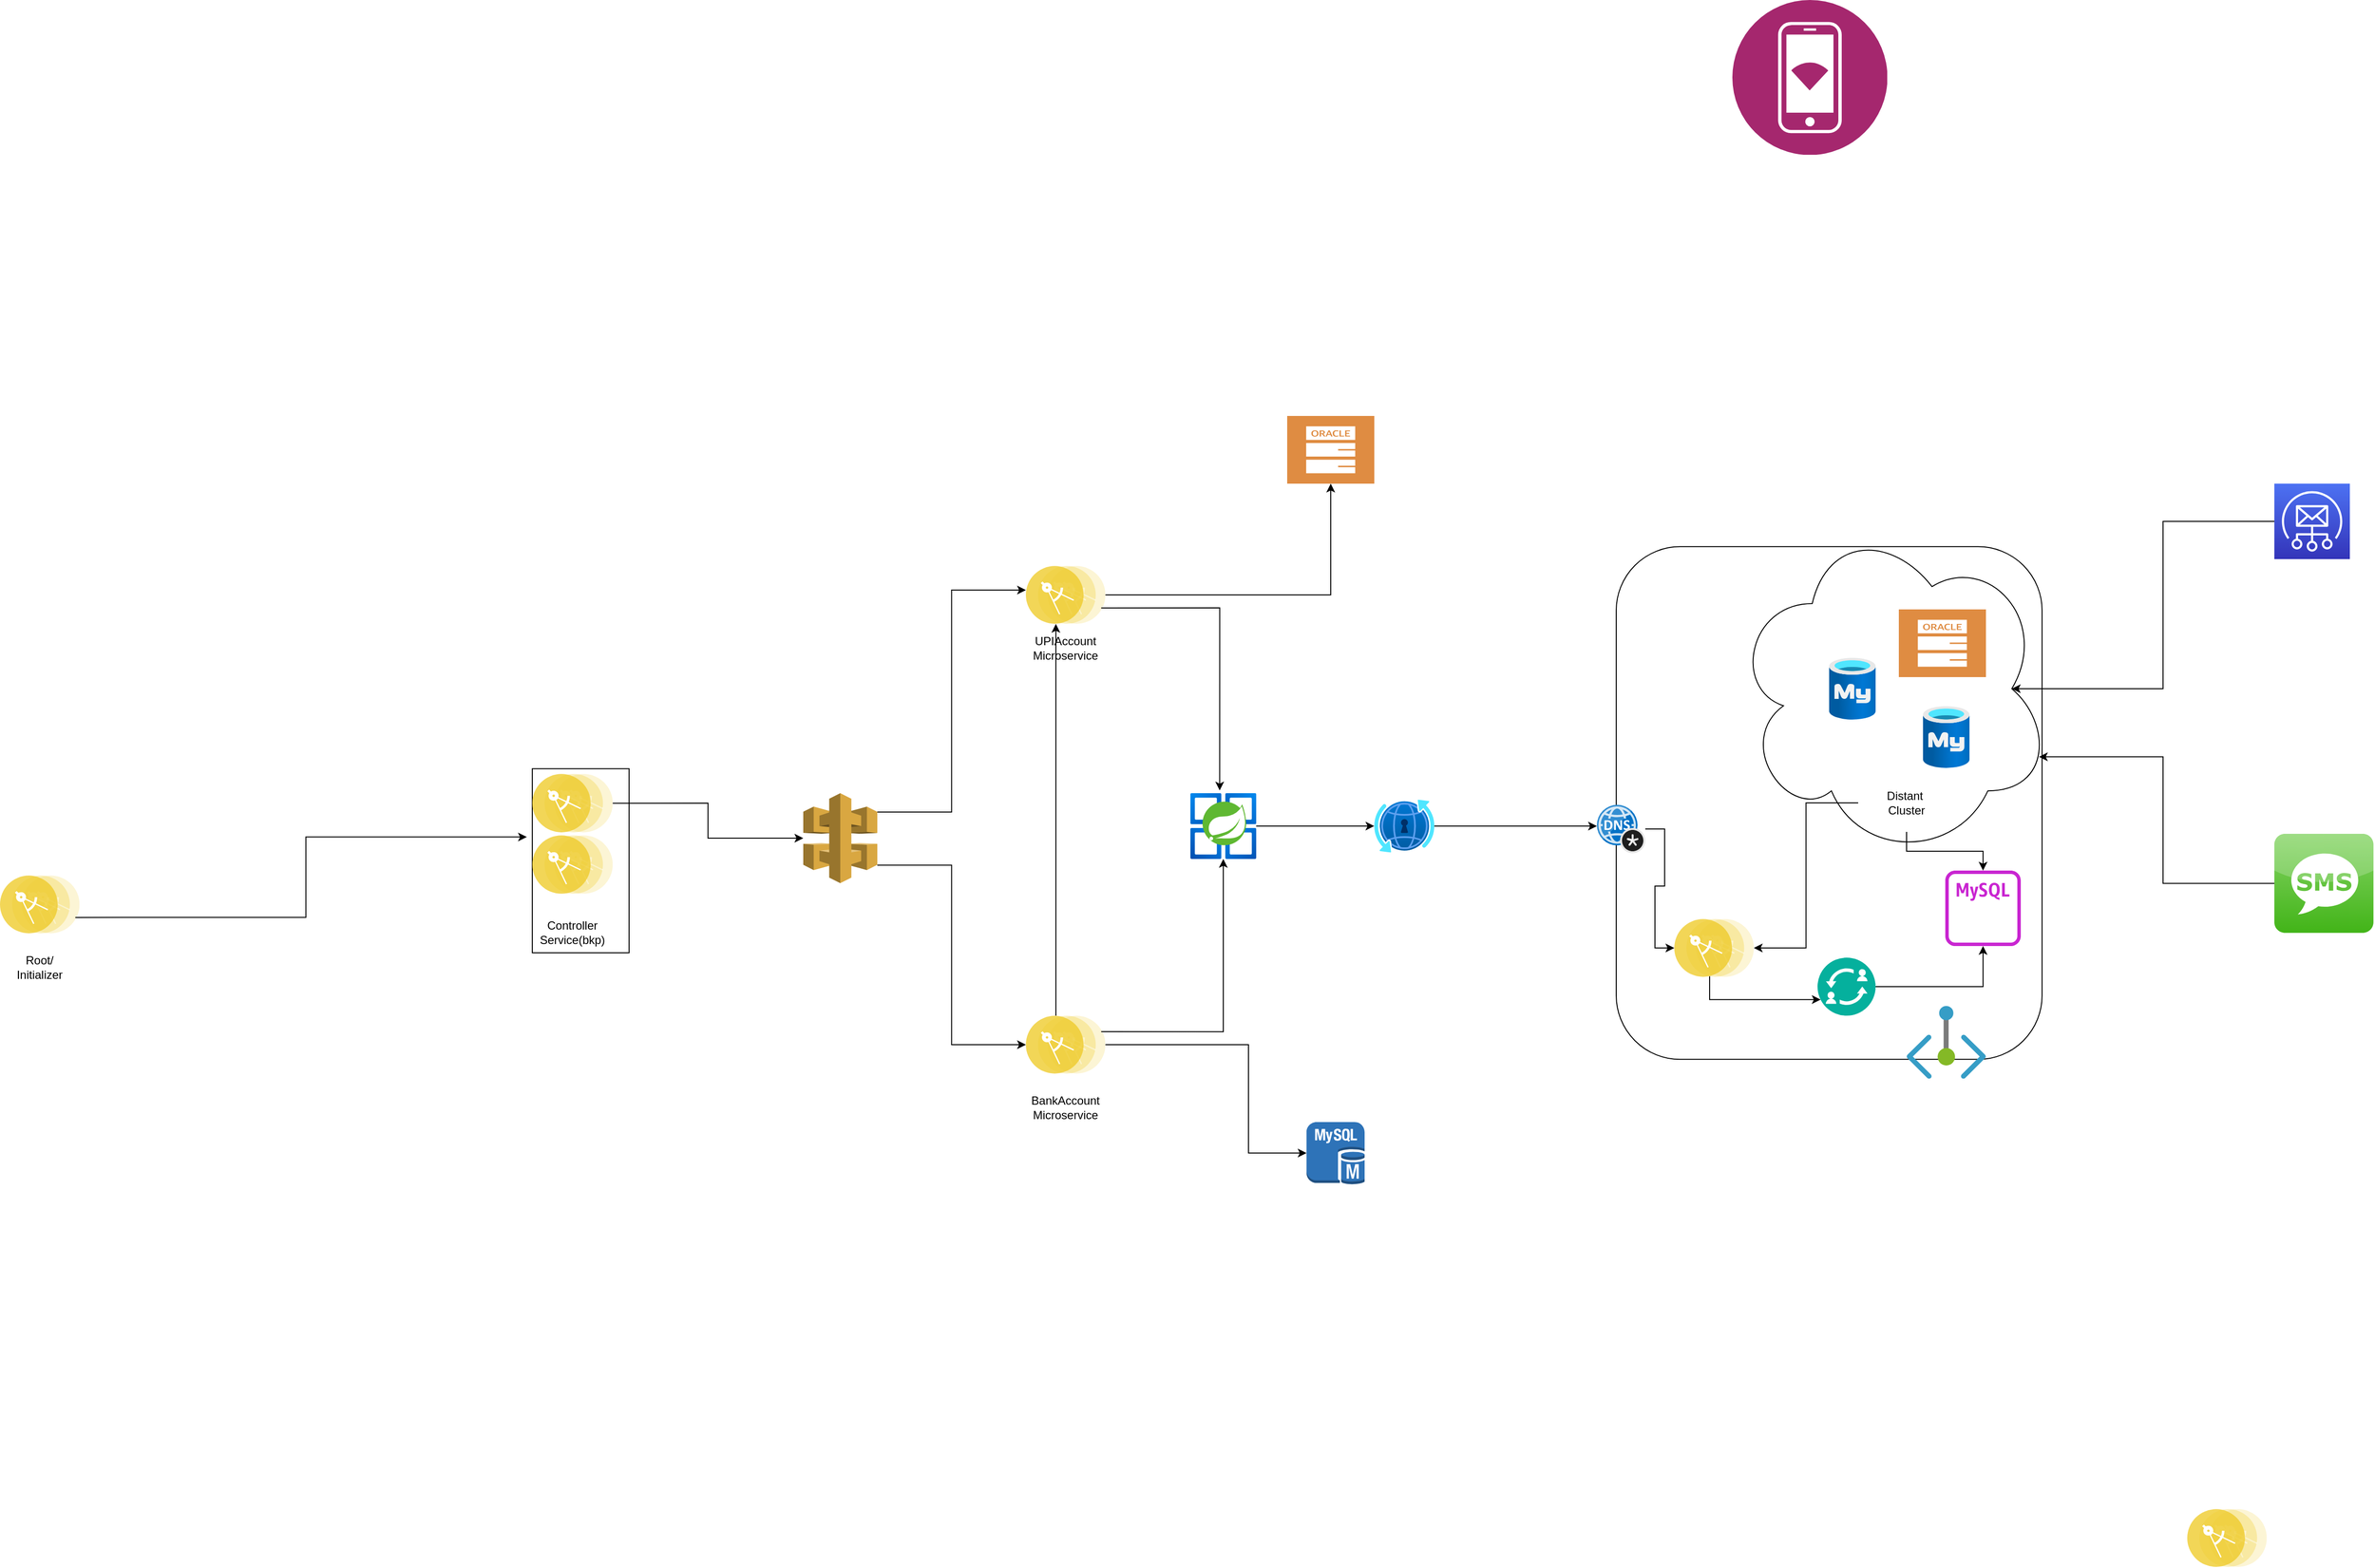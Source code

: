 <mxfile version="22.0.2" type="device">
  <diagram name="Page-1" id="8RWkLqyZKl_GUs2LjY9h">
    <mxGraphModel dx="4280" dy="3349" grid="1" gridSize="10" guides="1" tooltips="1" connect="1" arrows="1" fold="1" page="1" pageScale="1" pageWidth="827" pageHeight="1169" math="0" shadow="0">
      <root>
        <mxCell id="0" />
        <mxCell id="1" parent="0" />
        <mxCell id="c8ZAYchGEjXrifuaUR9K-16" value="" style="rounded=1;whiteSpace=wrap;html=1;movable=0;resizable=0;rotatable=0;deletable=0;editable=0;locked=1;connectable=0;" parent="1" vertex="1">
          <mxGeometry x="1130" y="185.17" width="440" height="530" as="geometry" />
        </mxCell>
        <mxCell id="c8ZAYchGEjXrifuaUR9K-5" style="edgeStyle=orthogonalEdgeStyle;rounded=0;orthogonalLoop=1;jettySize=auto;html=1;exitX=1;exitY=0.5;exitDx=0;exitDy=0;movable=0;resizable=0;rotatable=0;deletable=0;editable=0;locked=1;connectable=0;" parent="1" source="1-X1V24veuv_iXKHL1sz-1" target="1-X1V24veuv_iXKHL1sz-2" edge="1">
          <mxGeometry relative="1" as="geometry">
            <mxPoint x="740" y="230" as="targetPoint" />
          </mxGeometry>
        </mxCell>
        <mxCell id="1-X1V24veuv_iXKHL1sz-2" value="" style="sketch=0;pointerEvents=1;shadow=0;dashed=0;html=1;strokeColor=none;fillColor=#DF8C42;labelPosition=center;verticalLabelPosition=bottom;verticalAlign=top;align=center;outlineConnect=0;shape=mxgraph.veeam2.oracle_db;movable=0;resizable=0;rotatable=0;deletable=0;editable=0;locked=1;connectable=0;" parent="1" vertex="1">
          <mxGeometry x="790" y="50" width="90" height="70" as="geometry" />
        </mxCell>
        <mxCell id="1-X1V24veuv_iXKHL1sz-7" value="" style="group;movable=0;resizable=0;rotatable=0;deletable=0;editable=0;locked=1;connectable=0;" parent="1" vertex="1" connectable="0">
          <mxGeometry x="520" y="205" width="82.2" height="100" as="geometry" />
        </mxCell>
        <object label="" placeholders="1" UpiMicroService="UPI and Account mana" id="1-X1V24veuv_iXKHL1sz-1">
          <mxCell style="image;aspect=fixed;perimeter=ellipsePerimeter;html=1;align=center;shadow=0;dashed=0;fontColor=#4277BB;labelBackgroundColor=default;fontSize=12;spacingTop=3;image=img/lib/ibm/applications/microservice.svg;imageBackground=none;movable=0;resizable=0;rotatable=0;deletable=0;editable=0;locked=1;connectable=0;" parent="1-X1V24veuv_iXKHL1sz-7" vertex="1">
            <mxGeometry width="82.2" height="60" as="geometry" />
          </mxCell>
        </object>
        <mxCell id="1-X1V24veuv_iXKHL1sz-6" value="UPIAccount&lt;br&gt;Microservice" style="text;html=1;strokeColor=none;fillColor=none;align=center;verticalAlign=middle;whiteSpace=wrap;rounded=0;movable=0;resizable=0;rotatable=0;deletable=0;editable=0;locked=1;connectable=0;" parent="1-X1V24veuv_iXKHL1sz-7" vertex="1">
          <mxGeometry x="11.1" y="70" width="60" height="30" as="geometry" />
        </mxCell>
        <object label="" Port="8082&#xa;8082" id="1-X1V24veuv_iXKHL1sz-17">
          <mxCell style="group;movable=0;resizable=0;rotatable=0;deletable=0;editable=0;locked=1;connectable=0;" parent="1" vertex="1" connectable="0">
            <mxGeometry x="520" y="670" width="82.2" height="110" as="geometry" />
          </mxCell>
        </object>
        <mxCell id="1-X1V24veuv_iXKHL1sz-4" value="" style="image;aspect=fixed;perimeter=ellipsePerimeter;html=1;align=center;shadow=0;dashed=0;fontColor=#4277BB;labelBackgroundColor=default;fontSize=12;spacingTop=3;image=img/lib/ibm/applications/microservice.svg;movable=0;resizable=0;rotatable=0;deletable=0;editable=0;locked=1;connectable=0;" parent="1-X1V24veuv_iXKHL1sz-17" vertex="1">
          <mxGeometry width="82.2" height="60.0" as="geometry" />
        </mxCell>
        <mxCell id="1-X1V24veuv_iXKHL1sz-16" value="BankAccount&lt;br&gt;Microservice" style="text;html=1;strokeColor=none;fillColor=none;align=center;verticalAlign=middle;whiteSpace=wrap;rounded=0;movable=0;resizable=0;rotatable=0;deletable=0;editable=0;locked=1;connectable=0;" parent="1-X1V24veuv_iXKHL1sz-17" vertex="1">
          <mxGeometry x="11.1" y="80" width="60.0" height="30" as="geometry" />
        </mxCell>
        <mxCell id="1-X1V24veuv_iXKHL1sz-19" value="" style="outlineConnect=0;dashed=0;verticalLabelPosition=bottom;verticalAlign=top;align=center;html=1;shape=mxgraph.aws3.mysql_db_instance;fillColor=#2E73B8;gradientColor=none;movable=0;resizable=0;rotatable=0;deletable=0;editable=0;locked=1;connectable=0;" parent="1" vertex="1">
          <mxGeometry x="810" y="780" width="60" height="64.5" as="geometry" />
        </mxCell>
        <mxCell id="1-X1V24veuv_iXKHL1sz-24" style="edgeStyle=orthogonalEdgeStyle;rounded=0;orthogonalLoop=1;jettySize=auto;html=1;exitX=1;exitY=0.5;exitDx=0;exitDy=0;movable=0;resizable=0;rotatable=0;deletable=0;editable=0;locked=1;connectable=0;" parent="1" source="1-X1V24veuv_iXKHL1sz-4" target="1-X1V24veuv_iXKHL1sz-19" edge="1">
          <mxGeometry relative="1" as="geometry">
            <Array as="points">
              <mxPoint x="750" y="700" />
              <mxPoint x="750" y="812" />
            </Array>
          </mxGeometry>
        </mxCell>
        <mxCell id="izn5pz2SDdwjP5dMOEnq-3" value="" style="group;movable=0;resizable=0;rotatable=0;deletable=0;editable=0;locked=1;connectable=0;" parent="1" vertex="1" connectable="0">
          <mxGeometry x="-540" y="525" width="82.2" height="120" as="geometry" />
        </mxCell>
        <mxCell id="izn5pz2SDdwjP5dMOEnq-1" value="" style="image;aspect=fixed;perimeter=ellipsePerimeter;html=1;align=center;shadow=0;dashed=0;fontColor=#4277BB;labelBackgroundColor=default;fontSize=12;spacingTop=3;image=img/lib/ibm/applications/microservice.svg;movable=0;resizable=0;rotatable=0;deletable=0;editable=0;locked=1;connectable=0;" parent="izn5pz2SDdwjP5dMOEnq-3" vertex="1">
          <mxGeometry width="82.2" height="60" as="geometry" />
        </mxCell>
        <mxCell id="izn5pz2SDdwjP5dMOEnq-2" value="Root/&lt;br&gt;Initializer" style="text;html=1;strokeColor=none;fillColor=none;align=center;verticalAlign=middle;whiteSpace=wrap;rounded=0;movable=0;resizable=0;rotatable=0;deletable=0;editable=0;locked=1;connectable=0;" parent="izn5pz2SDdwjP5dMOEnq-3" vertex="1">
          <mxGeometry x="11.1" y="80" width="60" height="30" as="geometry" />
        </mxCell>
        <mxCell id="izn5pz2SDdwjP5dMOEnq-12" value="" style="group;movable=0;resizable=0;rotatable=0;deletable=0;editable=0;locked=1;connectable=0;" parent="1" vertex="1" connectable="0">
          <mxGeometry x="10" y="420" width="100" height="185" as="geometry" />
        </mxCell>
        <mxCell id="izn5pz2SDdwjP5dMOEnq-9" value="" style="rounded=0;whiteSpace=wrap;html=1;container=0;movable=0;resizable=0;rotatable=0;deletable=0;editable=0;locked=1;connectable=0;" parent="izn5pz2SDdwjP5dMOEnq-12" vertex="1">
          <mxGeometry y="-5.286" width="100.0" height="190.286" as="geometry" />
        </mxCell>
        <mxCell id="izn5pz2SDdwjP5dMOEnq-4" value="" style="image;aspect=fixed;perimeter=ellipsePerimeter;html=1;align=center;shadow=0;dashed=0;fontColor=#4277BB;labelBackgroundColor=default;fontSize=12;spacingTop=3;image=img/lib/ibm/applications/microservice.svg;movable=0;resizable=0;rotatable=0;deletable=0;editable=0;locked=1;connectable=0;container=0;" parent="izn5pz2SDdwjP5dMOEnq-12" vertex="1">
          <mxGeometry y="63.429" width="83.114" height="60.667" as="geometry" />
        </mxCell>
        <mxCell id="izn5pz2SDdwjP5dMOEnq-5" value="" style="image;aspect=fixed;perimeter=ellipsePerimeter;html=1;align=center;shadow=0;dashed=0;fontColor=#4277BB;labelBackgroundColor=default;fontSize=12;spacingTop=3;image=img/lib/ibm/applications/microservice.svg;movable=0;resizable=0;rotatable=0;deletable=0;editable=0;locked=1;connectable=0;container=0;" parent="izn5pz2SDdwjP5dMOEnq-12" vertex="1">
          <mxGeometry width="83.114" height="60.667" as="geometry" />
        </mxCell>
        <mxCell id="izn5pz2SDdwjP5dMOEnq-6" value="Controller&lt;br&gt;Service(bkp)" style="text;html=1;strokeColor=none;fillColor=none;align=center;verticalAlign=middle;whiteSpace=wrap;rounded=0;movable=0;resizable=0;rotatable=0;deletable=0;editable=0;locked=1;connectable=0;container=0;" parent="izn5pz2SDdwjP5dMOEnq-12" vertex="1">
          <mxGeometry x="11.223" y="148" width="60.667" height="31.714" as="geometry" />
        </mxCell>
        <mxCell id="c8ZAYchGEjXrifuaUR9K-1" style="edgeStyle=elbowEdgeStyle;rounded=0;orthogonalLoop=1;jettySize=auto;html=1;entryX=0.377;entryY=1;entryDx=0;entryDy=0;entryPerimeter=0;movable=0;resizable=0;rotatable=0;deletable=0;editable=0;locked=1;connectable=0;elbow=vertical;" parent="1" target="1-X1V24veuv_iXKHL1sz-1" edge="1">
          <mxGeometry relative="1" as="geometry">
            <mxPoint x="551" y="670" as="sourcePoint" />
          </mxGeometry>
        </mxCell>
        <mxCell id="c8ZAYchGEjXrifuaUR9K-17" style="edgeStyle=orthogonalEdgeStyle;rounded=0;orthogonalLoop=1;jettySize=auto;html=1;movable=0;resizable=0;rotatable=0;deletable=0;editable=0;locked=1;connectable=0;" parent="1" source="c8ZAYchGEjXrifuaUR9K-6" target="c8ZAYchGEjXrifuaUR9K-10" edge="1">
          <mxGeometry relative="1" as="geometry" />
        </mxCell>
        <mxCell id="c8ZAYchGEjXrifuaUR9K-6" value="" style="image;aspect=fixed;html=1;points=[];align=center;fontSize=12;image=img/lib/azure2/compute/Azure_Spring_Cloud.svg;movable=0;resizable=0;rotatable=0;deletable=0;editable=0;locked=1;connectable=0;" parent="1" vertex="1">
          <mxGeometry x="690" y="440" width="68" height="68" as="geometry" />
        </mxCell>
        <mxCell id="uEstEq5NjLI4VqeBIMS0-9" style="edgeStyle=orthogonalEdgeStyle;rounded=0;orthogonalLoop=1;jettySize=auto;html=1;entryX=0;entryY=0.5;entryDx=0;entryDy=0;movable=0;resizable=0;rotatable=0;deletable=0;editable=0;locked=1;connectable=0;" parent="1" source="c8ZAYchGEjXrifuaUR9K-9" target="uEstEq5NjLI4VqeBIMS0-8" edge="1">
          <mxGeometry relative="1" as="geometry" />
        </mxCell>
        <mxCell id="c8ZAYchGEjXrifuaUR9K-9" value="" style="image;sketch=0;aspect=fixed;html=1;points=[];align=center;fontSize=12;image=img/lib/mscae/DNS_Private_Zones.svg;movable=0;resizable=0;rotatable=0;deletable=0;editable=0;locked=1;connectable=0;" parent="1" vertex="1">
          <mxGeometry x="1110" y="452" width="50" height="50" as="geometry" />
        </mxCell>
        <mxCell id="c8ZAYchGEjXrifuaUR9K-10" value="" style="image;aspect=fixed;html=1;points=[];align=center;fontSize=12;image=img/lib/azure2/networking/DNS_Private_Resolver.svg;movable=0;resizable=0;rotatable=0;deletable=0;editable=0;locked=1;connectable=0;" parent="1" vertex="1">
          <mxGeometry x="880" y="446.64" width="62" height="54.71" as="geometry" />
        </mxCell>
        <mxCell id="c8ZAYchGEjXrifuaUR9K-11" value="" style="image;aspect=fixed;html=1;points=[];align=center;fontSize=12;image=img/lib/azure2/networking/Private_Endpoint.svg;movable=0;resizable=0;rotatable=0;deletable=0;editable=0;locked=1;connectable=0;" parent="1" vertex="1">
          <mxGeometry x="1430" y="660" width="82" height="75.17" as="geometry" />
        </mxCell>
        <mxCell id="c8ZAYchGEjXrifuaUR9K-18" style="edgeStyle=orthogonalEdgeStyle;rounded=0;orthogonalLoop=1;jettySize=auto;html=1;exitX=1;exitY=0.75;exitDx=0;exitDy=0;entryX=0.445;entryY=-0.042;entryDx=0;entryDy=0;entryPerimeter=0;movable=0;resizable=0;rotatable=0;deletable=0;editable=0;locked=1;connectable=0;" parent="1" source="1-X1V24veuv_iXKHL1sz-1" target="c8ZAYchGEjXrifuaUR9K-6" edge="1">
          <mxGeometry relative="1" as="geometry">
            <mxPoint x="680" y="480" as="targetPoint" />
          </mxGeometry>
        </mxCell>
        <mxCell id="c8ZAYchGEjXrifuaUR9K-19" style="edgeStyle=orthogonalEdgeStyle;rounded=0;orthogonalLoop=1;jettySize=auto;html=1;exitX=1;exitY=0.25;exitDx=0;exitDy=0;movable=0;resizable=0;rotatable=0;deletable=0;editable=0;locked=1;connectable=0;" parent="1" source="1-X1V24veuv_iXKHL1sz-4" target="c8ZAYchGEjXrifuaUR9K-6" edge="1">
          <mxGeometry relative="1" as="geometry" />
        </mxCell>
        <mxCell id="c8ZAYchGEjXrifuaUR9K-23" style="edgeStyle=orthogonalEdgeStyle;rounded=0;orthogonalLoop=1;jettySize=auto;html=1;entryX=0;entryY=0.44;entryDx=0;entryDy=0;entryPerimeter=0;movable=0;resizable=0;rotatable=0;deletable=0;editable=0;locked=1;connectable=0;" parent="1" source="c8ZAYchGEjXrifuaUR9K-10" target="c8ZAYchGEjXrifuaUR9K-9" edge="1">
          <mxGeometry relative="1" as="geometry" />
        </mxCell>
        <mxCell id="uEstEq5NjLI4VqeBIMS0-5" value="" style="ellipse;shape=cloud;whiteSpace=wrap;html=1;movable=0;resizable=0;rotatable=0;deletable=0;editable=0;locked=1;connectable=0;" parent="1" vertex="1">
          <mxGeometry x="1250" y="156" width="330" height="352" as="geometry" />
        </mxCell>
        <mxCell id="uEstEq5NjLI4VqeBIMS0-1" value="" style="image;aspect=fixed;html=1;points=[];align=center;fontSize=12;image=img/lib/azure2/databases/Azure_Database_MySQL_Server.svg;movable=0;resizable=0;rotatable=0;deletable=0;editable=0;locked=1;connectable=0;" parent="1" vertex="1">
          <mxGeometry x="1447" y="350" width="48" height="64" as="geometry" />
        </mxCell>
        <mxCell id="uEstEq5NjLI4VqeBIMS0-3" value="" style="image;aspect=fixed;html=1;points=[];align=center;fontSize=12;image=img/lib/azure2/databases/Azure_Database_MySQL_Server.svg;movable=0;resizable=0;rotatable=0;deletable=0;editable=0;locked=1;connectable=0;" parent="1" vertex="1">
          <mxGeometry x="1350" y="300" width="48" height="64" as="geometry" />
        </mxCell>
        <mxCell id="uEstEq5NjLI4VqeBIMS0-4" value="" style="sketch=0;pointerEvents=1;shadow=0;dashed=0;html=1;strokeColor=none;fillColor=#DF8C42;labelPosition=center;verticalLabelPosition=bottom;verticalAlign=top;align=center;outlineConnect=0;shape=mxgraph.veeam2.oracle_db;movable=0;resizable=0;rotatable=0;deletable=0;editable=0;locked=1;connectable=0;" parent="1" vertex="1">
          <mxGeometry x="1422" y="250" width="90" height="70" as="geometry" />
        </mxCell>
        <mxCell id="uEstEq5NjLI4VqeBIMS0-11" style="edgeStyle=orthogonalEdgeStyle;rounded=0;orthogonalLoop=1;jettySize=auto;html=1;entryX=1;entryY=0.5;entryDx=0;entryDy=0;movable=0;resizable=0;rotatable=0;deletable=0;editable=0;locked=1;connectable=0;" parent="1" source="uEstEq5NjLI4VqeBIMS0-7" target="uEstEq5NjLI4VqeBIMS0-8" edge="1">
          <mxGeometry relative="1" as="geometry" />
        </mxCell>
        <mxCell id="uEstEq5NjLI4VqeBIMS0-17" style="edgeStyle=orthogonalEdgeStyle;rounded=0;orthogonalLoop=1;jettySize=auto;html=1;exitX=0.5;exitY=1;exitDx=0;exitDy=0;movable=0;resizable=0;rotatable=0;deletable=0;editable=0;locked=1;connectable=0;" parent="1" source="uEstEq5NjLI4VqeBIMS0-7" target="uEstEq5NjLI4VqeBIMS0-15" edge="1">
          <mxGeometry relative="1" as="geometry" />
        </mxCell>
        <mxCell id="uEstEq5NjLI4VqeBIMS0-7" value="Distant&amp;nbsp;&lt;br&gt;Cluster" style="text;html=1;strokeColor=none;fillColor=none;align=center;verticalAlign=middle;whiteSpace=wrap;rounded=0;movable=0;resizable=0;rotatable=0;deletable=0;editable=0;locked=1;connectable=0;" parent="1" vertex="1">
          <mxGeometry x="1380" y="420" width="100" height="60" as="geometry" />
        </mxCell>
        <mxCell id="uEstEq5NjLI4VqeBIMS0-19" style="edgeStyle=orthogonalEdgeStyle;rounded=0;orthogonalLoop=1;jettySize=auto;html=1;entryX=0;entryY=0.75;entryDx=0;entryDy=0;exitX=0.444;exitY=0.987;exitDx=0;exitDy=0;exitPerimeter=0;movable=0;resizable=0;rotatable=0;deletable=0;editable=0;locked=1;connectable=0;" parent="1" source="uEstEq5NjLI4VqeBIMS0-8" target="uEstEq5NjLI4VqeBIMS0-13" edge="1">
          <mxGeometry relative="1" as="geometry" />
        </mxCell>
        <mxCell id="uEstEq5NjLI4VqeBIMS0-8" value="" style="image;aspect=fixed;perimeter=ellipsePerimeter;html=1;align=center;shadow=0;dashed=0;fontColor=#4277BB;labelBackgroundColor=default;fontSize=12;spacingTop=3;image=img/lib/ibm/applications/microservice.svg;movable=0;resizable=0;rotatable=0;deletable=0;editable=0;locked=1;connectable=0;" parent="1" vertex="1">
          <mxGeometry x="1190" y="570" width="82.2" height="60" as="geometry" />
        </mxCell>
        <mxCell id="uEstEq5NjLI4VqeBIMS0-16" style="edgeStyle=orthogonalEdgeStyle;rounded=0;orthogonalLoop=1;jettySize=auto;html=1;exitX=1;exitY=0.5;exitDx=0;exitDy=0;movable=0;resizable=0;rotatable=0;deletable=0;editable=0;locked=1;connectable=0;" parent="1" source="uEstEq5NjLI4VqeBIMS0-13" target="uEstEq5NjLI4VqeBIMS0-15" edge="1">
          <mxGeometry relative="1" as="geometry" />
        </mxCell>
        <mxCell id="uEstEq5NjLI4VqeBIMS0-13" value="" style="image;aspect=fixed;perimeter=ellipsePerimeter;html=1;align=center;shadow=0;dashed=0;fontColor=#4277BB;labelBackgroundColor=default;fontSize=12;spacingTop=3;image=img/lib/ibm/blockchain/transaction_manager.svg;movable=0;resizable=0;rotatable=0;deletable=0;editable=0;locked=1;connectable=0;" parent="1" vertex="1">
          <mxGeometry x="1338" y="610" width="60" height="60" as="geometry" />
        </mxCell>
        <mxCell id="uEstEq5NjLI4VqeBIMS0-15" value="" style="sketch=0;outlineConnect=0;fontColor=#232F3E;gradientColor=none;fillColor=#C925D1;strokeColor=none;dashed=0;verticalLabelPosition=bottom;verticalAlign=top;align=center;html=1;fontSize=12;fontStyle=0;aspect=fixed;pointerEvents=1;shape=mxgraph.aws4.rds_mysql_instance_alt;movable=0;resizable=0;rotatable=0;deletable=0;editable=0;locked=1;connectable=0;" parent="1" vertex="1">
          <mxGeometry x="1470" y="520" width="78" height="78" as="geometry" />
        </mxCell>
        <mxCell id="qTpmtZvO6gEZ0XV86pZq-4" value="" style="image;aspect=fixed;perimeter=ellipsePerimeter;html=1;align=center;shadow=0;dashed=0;fontColor=#4277BB;labelBackgroundColor=default;fontSize=12;spacingTop=3;image=img/lib/ibm/applications/microservice.svg;" parent="1" vertex="1">
          <mxGeometry x="1720" y="1180" width="82.2" height="60" as="geometry" />
        </mxCell>
        <mxCell id="qTpmtZvO6gEZ0XV86pZq-11" style="edgeStyle=orthogonalEdgeStyle;rounded=0;orthogonalLoop=1;jettySize=auto;html=1;exitX=1;exitY=0.21;exitDx=0;exitDy=0;exitPerimeter=0;entryX=0;entryY=0.25;entryDx=0;entryDy=0;movable=0;resizable=0;rotatable=0;deletable=0;editable=0;locked=1;connectable=0;" parent="1" source="qTpmtZvO6gEZ0XV86pZq-5" target="1-X1V24veuv_iXKHL1sz-7" edge="1">
          <mxGeometry relative="1" as="geometry" />
        </mxCell>
        <mxCell id="qTpmtZvO6gEZ0XV86pZq-12" style="edgeStyle=orthogonalEdgeStyle;rounded=0;orthogonalLoop=1;jettySize=auto;html=1;exitX=1;exitY=0.8;exitDx=0;exitDy=0;exitPerimeter=0;entryX=0;entryY=0.5;entryDx=0;entryDy=0;movable=0;resizable=0;rotatable=0;deletable=0;editable=0;locked=1;connectable=0;" parent="1" source="qTpmtZvO6gEZ0XV86pZq-5" target="1-X1V24veuv_iXKHL1sz-4" edge="1">
          <mxGeometry relative="1" as="geometry" />
        </mxCell>
        <mxCell id="qTpmtZvO6gEZ0XV86pZq-5" value="" style="outlineConnect=0;dashed=0;verticalLabelPosition=bottom;verticalAlign=top;align=center;html=1;shape=mxgraph.aws3.api_gateway;fillColor=#D9A741;gradientColor=none;movable=0;resizable=0;rotatable=0;deletable=0;editable=0;locked=1;connectable=0;" parent="1" vertex="1">
          <mxGeometry x="290" y="440" width="76.5" height="93" as="geometry" />
        </mxCell>
        <mxCell id="qTpmtZvO6gEZ0XV86pZq-6" style="edgeStyle=orthogonalEdgeStyle;rounded=0;orthogonalLoop=1;jettySize=auto;html=1;exitX=1;exitY=0.75;exitDx=0;exitDy=0;entryX=-0.068;entryY=0.031;entryDx=0;entryDy=0;entryPerimeter=0;movable=0;resizable=0;rotatable=0;deletable=0;editable=0;locked=1;connectable=0;" parent="1" source="izn5pz2SDdwjP5dMOEnq-1" target="izn5pz2SDdwjP5dMOEnq-4" edge="1">
          <mxGeometry relative="1" as="geometry" />
        </mxCell>
        <mxCell id="qTpmtZvO6gEZ0XV86pZq-8" style="edgeStyle=orthogonalEdgeStyle;rounded=0;orthogonalLoop=1;jettySize=auto;html=1;exitX=1;exitY=0.5;exitDx=0;exitDy=0;movable=0;resizable=0;rotatable=0;deletable=0;editable=0;locked=1;connectable=0;" parent="1" source="izn5pz2SDdwjP5dMOEnq-5" target="qTpmtZvO6gEZ0XV86pZq-5" edge="1">
          <mxGeometry relative="1" as="geometry" />
        </mxCell>
        <mxCell id="XzQzEvuUntAnisVRKkVx-1" value="" style="sketch=0;points=[[0,0,0],[0.25,0,0],[0.5,0,0],[0.75,0,0],[1,0,0],[0,1,0],[0.25,1,0],[0.5,1,0],[0.75,1,0],[1,1,0],[0,0.25,0],[0,0.5,0],[0,0.75,0],[1,0.25,0],[1,0.5,0],[1,0.75,0]];outlineConnect=0;fontColor=#232F3E;gradientColor=#4D72F3;gradientDirection=north;fillColor=#3334B9;strokeColor=#ffffff;dashed=0;verticalLabelPosition=bottom;verticalAlign=top;align=center;html=1;fontSize=12;fontStyle=0;aspect=fixed;shape=mxgraph.aws4.resourceIcon;resIcon=mxgraph.aws4.simple_email_service;movable=0;resizable=0;rotatable=0;deletable=0;editable=0;locked=1;connectable=0;" vertex="1" parent="1">
          <mxGeometry x="1810" y="120" width="78" height="78" as="geometry" />
        </mxCell>
        <mxCell id="XzQzEvuUntAnisVRKkVx-3" value="" style="dashed=0;outlineConnect=0;html=1;align=center;labelPosition=center;verticalLabelPosition=bottom;verticalAlign=top;shape=mxgraph.webicons.sms;fillColor=#86D466;gradientColor=#42B418;movable=0;resizable=0;rotatable=0;deletable=0;editable=0;locked=1;connectable=0;" vertex="1" parent="1">
          <mxGeometry x="1810" y="482" width="102.4" height="102.4" as="geometry" />
        </mxCell>
        <mxCell id="XzQzEvuUntAnisVRKkVx-4" style="edgeStyle=orthogonalEdgeStyle;rounded=0;orthogonalLoop=1;jettySize=auto;html=1;exitX=0;exitY=0.5;exitDx=0;exitDy=0;exitPerimeter=0;entryX=0.875;entryY=0.5;entryDx=0;entryDy=0;entryPerimeter=0;movable=0;resizable=0;rotatable=0;deletable=0;editable=0;locked=1;connectable=0;" edge="1" parent="1" source="XzQzEvuUntAnisVRKkVx-1" target="uEstEq5NjLI4VqeBIMS0-5">
          <mxGeometry relative="1" as="geometry" />
        </mxCell>
        <mxCell id="XzQzEvuUntAnisVRKkVx-5" style="edgeStyle=orthogonalEdgeStyle;rounded=0;orthogonalLoop=1;jettySize=auto;html=1;entryX=0.96;entryY=0.7;entryDx=0;entryDy=0;entryPerimeter=0;movable=0;resizable=0;rotatable=0;deletable=0;editable=0;locked=1;connectable=0;" edge="1" parent="1" source="XzQzEvuUntAnisVRKkVx-3" target="uEstEq5NjLI4VqeBIMS0-5">
          <mxGeometry relative="1" as="geometry" />
        </mxCell>
        <mxCell id="XzQzEvuUntAnisVRKkVx-6" value="" style="image;aspect=fixed;perimeter=ellipsePerimeter;html=1;align=center;shadow=0;dashed=0;fontColor=#4277BB;labelBackgroundColor=default;fontSize=12;spacingTop=3;image=img/lib/ibm/miscellaneous/offline_capabilities.svg;" vertex="1" parent="1">
          <mxGeometry x="1250" y="-380" width="160" height="160" as="geometry" />
        </mxCell>
      </root>
    </mxGraphModel>
  </diagram>
</mxfile>
